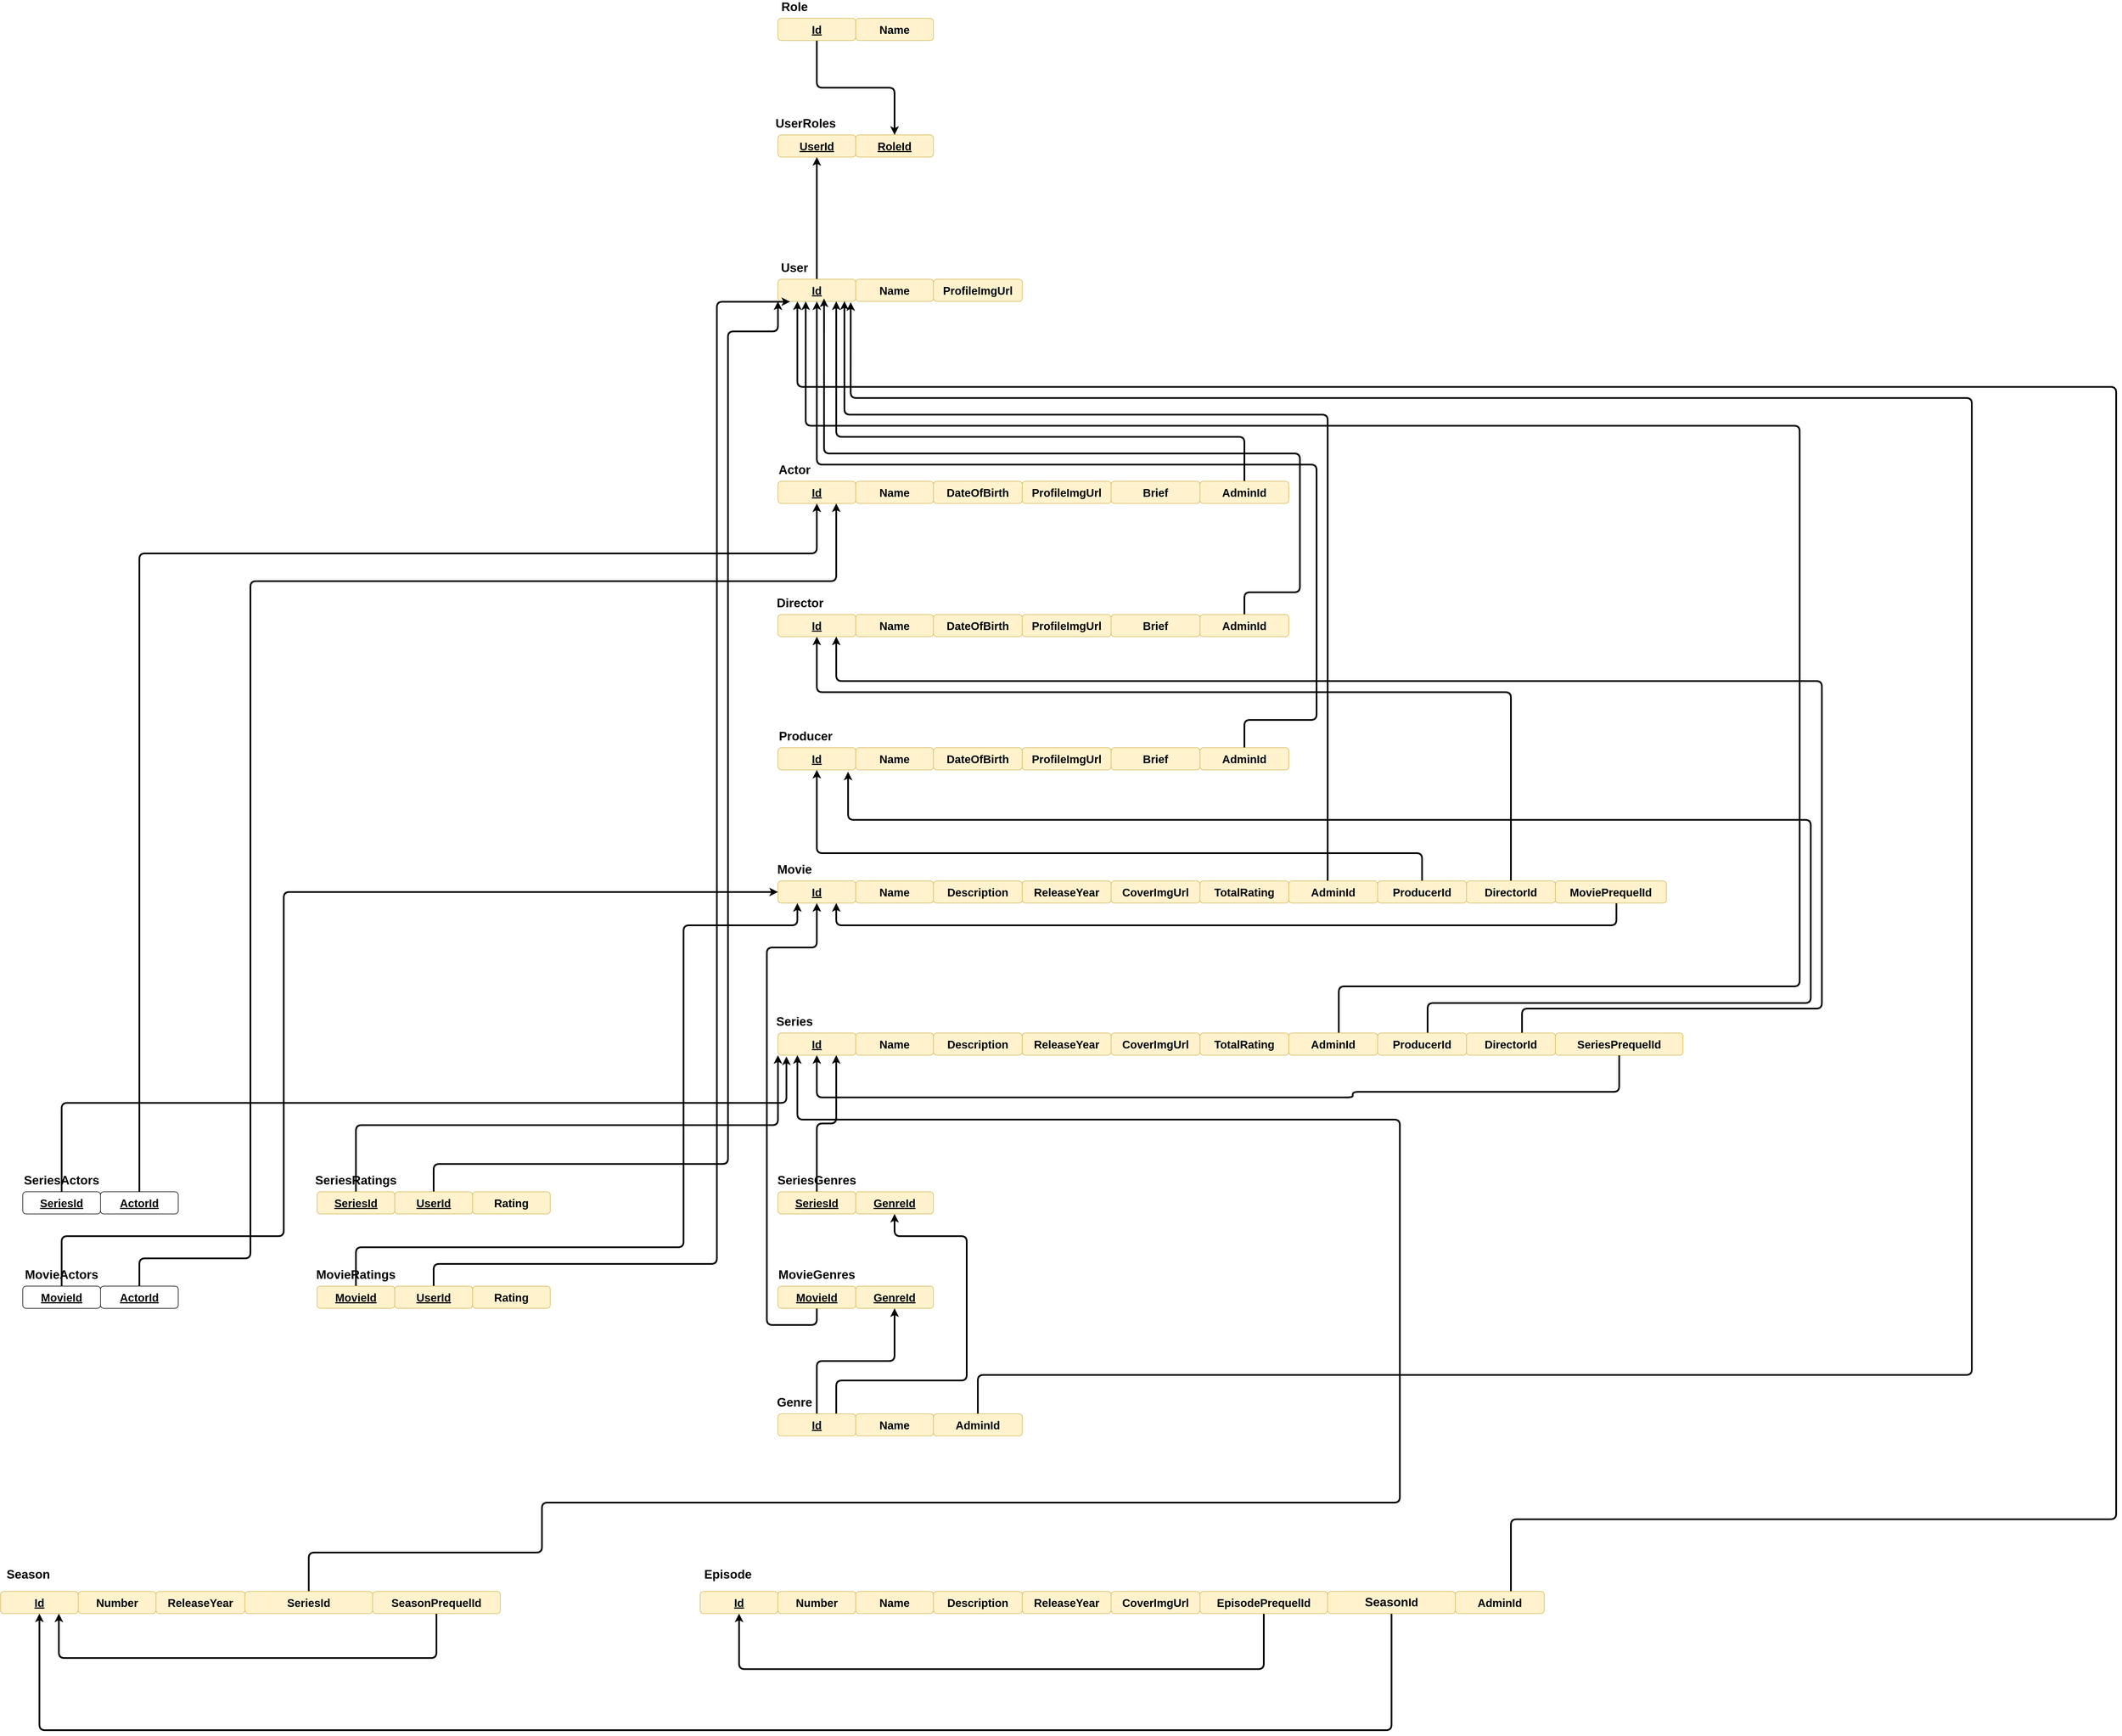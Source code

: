 <mxfile version="13.9.9" type="device"><diagram id="Yvms8z3E_UkMCdFb93Qf" name="Page-1"><mxGraphModel dx="3748" dy="2268" grid="1" gridSize="10" guides="1" tooltips="1" connect="1" arrows="1" fold="1" page="1" pageScale="1" pageWidth="850" pageHeight="1100" math="0" shadow="0"><root><mxCell id="0"/><mxCell id="1" parent="0"/><mxCell id="yR-s1_MkOOL7ZfjpR7_r-1" value="&lt;b&gt;&lt;font style=&quot;font-size: 20px&quot;&gt;&lt;u&gt;Id&lt;/u&gt;&lt;/font&gt;&lt;/b&gt;" style="whiteSpace=wrap;html=1;rounded=1;fillColor=#fff2cc;strokeColor=#d6b656;" parent="1" vertex="1"><mxGeometry x="40" y="120" width="140" height="40" as="geometry"/></mxCell><mxCell id="yR-s1_MkOOL7ZfjpR7_r-2" value="&lt;span style=&quot;font-weight: 700&quot;&gt;&lt;font style=&quot;font-size: 22px&quot;&gt;Actor&lt;/font&gt;&lt;/span&gt;" style="text;html=1;strokeColor=none;fillColor=none;align=center;verticalAlign=middle;whiteSpace=wrap;rounded=1;" parent="1" vertex="1"><mxGeometry x="20" y="90" width="100" height="20" as="geometry"/></mxCell><mxCell id="yR-s1_MkOOL7ZfjpR7_r-3" value="&lt;font style=&quot;font-size: 20px&quot;&gt;&lt;b&gt;Name&lt;/b&gt;&lt;/font&gt;" style="whiteSpace=wrap;html=1;rounded=1;fillColor=#fff2cc;strokeColor=#d6b656;" parent="1" vertex="1"><mxGeometry x="180" y="120" width="140" height="40" as="geometry"/></mxCell><mxCell id="yR-s1_MkOOL7ZfjpR7_r-4" value="&lt;font style=&quot;font-size: 20px&quot;&gt;&lt;b&gt;DateOfBirth&lt;/b&gt;&lt;/font&gt;" style="whiteSpace=wrap;html=1;rounded=1;fillColor=#fff2cc;strokeColor=#d6b656;" parent="1" vertex="1"><mxGeometry x="320" y="120" width="160" height="40" as="geometry"/></mxCell><mxCell id="yR-s1_MkOOL7ZfjpR7_r-5" value="&lt;font style=&quot;font-size: 20px&quot;&gt;&lt;b&gt;ProfileImgUrl&lt;/b&gt;&lt;/font&gt;" style="whiteSpace=wrap;html=1;rounded=1;fillColor=#fff2cc;strokeColor=#d6b656;" parent="1" vertex="1"><mxGeometry x="480" y="120" width="160" height="40" as="geometry"/></mxCell><mxCell id="yR-s1_MkOOL7ZfjpR7_r-6" value="&lt;font style=&quot;font-size: 20px&quot;&gt;&lt;b&gt;Brief&lt;/b&gt;&lt;/font&gt;" style="whiteSpace=wrap;html=1;rounded=1;fillColor=#fff2cc;strokeColor=#d6b656;" parent="1" vertex="1"><mxGeometry x="640" y="120" width="160" height="40" as="geometry"/></mxCell><mxCell id="yR-s1_MkOOL7ZfjpR7_r-7" value="&lt;b&gt;&lt;font style=&quot;font-size: 20px&quot;&gt;&lt;u&gt;Id&lt;/u&gt;&lt;/font&gt;&lt;/b&gt;" style="whiteSpace=wrap;html=1;rounded=1;fillColor=#fff2cc;strokeColor=#d6b656;" parent="1" vertex="1"><mxGeometry x="40" y="360" width="140" height="40" as="geometry"/></mxCell><mxCell id="yR-s1_MkOOL7ZfjpR7_r-8" value="&lt;span style=&quot;font-weight: 700&quot;&gt;&lt;font style=&quot;font-size: 22px&quot;&gt;Director&lt;/font&gt;&lt;/span&gt;" style="text;html=1;strokeColor=none;fillColor=none;align=center;verticalAlign=middle;whiteSpace=wrap;rounded=1;" parent="1" vertex="1"><mxGeometry x="30" y="330" width="100" height="20" as="geometry"/></mxCell><mxCell id="yR-s1_MkOOL7ZfjpR7_r-9" value="&lt;font style=&quot;font-size: 20px&quot;&gt;&lt;b&gt;Name&lt;/b&gt;&lt;/font&gt;" style="whiteSpace=wrap;html=1;rounded=1;fillColor=#fff2cc;strokeColor=#d6b656;" parent="1" vertex="1"><mxGeometry x="180" y="360" width="140" height="40" as="geometry"/></mxCell><mxCell id="yR-s1_MkOOL7ZfjpR7_r-10" value="&lt;font style=&quot;font-size: 20px&quot;&gt;&lt;b&gt;DateOfBirth&lt;/b&gt;&lt;/font&gt;" style="whiteSpace=wrap;html=1;rounded=1;fillColor=#fff2cc;strokeColor=#d6b656;" parent="1" vertex="1"><mxGeometry x="320" y="360" width="160" height="40" as="geometry"/></mxCell><mxCell id="yR-s1_MkOOL7ZfjpR7_r-11" value="&lt;font style=&quot;font-size: 20px&quot;&gt;&lt;b&gt;ProfileImgUrl&lt;/b&gt;&lt;/font&gt;" style="whiteSpace=wrap;html=1;rounded=1;fillColor=#fff2cc;strokeColor=#d6b656;" parent="1" vertex="1"><mxGeometry x="480" y="360" width="160" height="40" as="geometry"/></mxCell><mxCell id="yR-s1_MkOOL7ZfjpR7_r-12" value="&lt;font style=&quot;font-size: 20px&quot;&gt;&lt;b&gt;Brief&lt;/b&gt;&lt;/font&gt;" style="whiteSpace=wrap;html=1;rounded=1;fillColor=#fff2cc;strokeColor=#d6b656;" parent="1" vertex="1"><mxGeometry x="640" y="360" width="160" height="40" as="geometry"/></mxCell><mxCell id="yR-s1_MkOOL7ZfjpR7_r-13" value="&lt;b&gt;&lt;font style=&quot;font-size: 20px&quot;&gt;&lt;u&gt;Id&lt;/u&gt;&lt;/font&gt;&lt;/b&gt;" style="whiteSpace=wrap;html=1;rounded=1;fillColor=#fff2cc;strokeColor=#d6b656;" parent="1" vertex="1"><mxGeometry x="40" y="600" width="140" height="40" as="geometry"/></mxCell><mxCell id="yR-s1_MkOOL7ZfjpR7_r-14" value="&lt;span style=&quot;font-weight: 700&quot;&gt;&lt;font style=&quot;font-size: 22px&quot;&gt;Producer&lt;/font&gt;&lt;/span&gt;" style="text;html=1;strokeColor=none;fillColor=none;align=center;verticalAlign=middle;whiteSpace=wrap;rounded=1;" parent="1" vertex="1"><mxGeometry x="40" y="570" width="100" height="20" as="geometry"/></mxCell><mxCell id="yR-s1_MkOOL7ZfjpR7_r-15" value="&lt;font style=&quot;font-size: 20px&quot;&gt;&lt;b&gt;Name&lt;/b&gt;&lt;/font&gt;" style="whiteSpace=wrap;html=1;rounded=1;fillColor=#fff2cc;strokeColor=#d6b656;" parent="1" vertex="1"><mxGeometry x="180" y="600" width="140" height="40" as="geometry"/></mxCell><mxCell id="yR-s1_MkOOL7ZfjpR7_r-16" value="&lt;font style=&quot;font-size: 20px&quot;&gt;&lt;b&gt;DateOfBirth&lt;/b&gt;&lt;/font&gt;" style="whiteSpace=wrap;html=1;rounded=1;fillColor=#fff2cc;strokeColor=#d6b656;" parent="1" vertex="1"><mxGeometry x="320" y="600" width="160" height="40" as="geometry"/></mxCell><mxCell id="yR-s1_MkOOL7ZfjpR7_r-17" value="&lt;font style=&quot;font-size: 20px&quot;&gt;&lt;b&gt;ProfileImgUrl&lt;/b&gt;&lt;/font&gt;" style="whiteSpace=wrap;html=1;rounded=1;fillColor=#fff2cc;strokeColor=#d6b656;" parent="1" vertex="1"><mxGeometry x="480" y="600" width="160" height="40" as="geometry"/></mxCell><mxCell id="yR-s1_MkOOL7ZfjpR7_r-18" value="&lt;font style=&quot;font-size: 20px&quot;&gt;&lt;b&gt;Brief&lt;/b&gt;&lt;/font&gt;" style="whiteSpace=wrap;html=1;rounded=1;fillColor=#fff2cc;strokeColor=#d6b656;" parent="1" vertex="1"><mxGeometry x="640" y="600" width="160" height="40" as="geometry"/></mxCell><mxCell id="yR-s1_MkOOL7ZfjpR7_r-79" style="edgeStyle=orthogonalEdgeStyle;orthogonalLoop=1;jettySize=auto;html=1;strokeWidth=3;" parent="1" source="yR-s1_MkOOL7ZfjpR7_r-19" target="yR-s1_MkOOL7ZfjpR7_r-77" edge="1"><mxGeometry relative="1" as="geometry"/></mxCell><mxCell id="yR-s1_MkOOL7ZfjpR7_r-19" value="&lt;b&gt;&lt;font style=&quot;font-size: 20px&quot;&gt;&lt;u&gt;Id&lt;/u&gt;&lt;/font&gt;&lt;/b&gt;" style="whiteSpace=wrap;html=1;rounded=1;fillColor=#fff2cc;strokeColor=#d6b656;" parent="1" vertex="1"><mxGeometry x="40" y="-714" width="140" height="40" as="geometry"/></mxCell><mxCell id="yR-s1_MkOOL7ZfjpR7_r-20" value="&lt;span style=&quot;font-weight: 700&quot;&gt;&lt;font style=&quot;font-size: 22px&quot;&gt;Role&lt;/font&gt;&lt;/span&gt;" style="text;html=1;strokeColor=none;fillColor=none;align=center;verticalAlign=middle;whiteSpace=wrap;rounded=1;" parent="1" vertex="1"><mxGeometry x="20" y="-744" width="100" height="20" as="geometry"/></mxCell><mxCell id="yR-s1_MkOOL7ZfjpR7_r-21" value="&lt;font style=&quot;font-size: 20px&quot;&gt;&lt;b&gt;Name&lt;/b&gt;&lt;/font&gt;" style="whiteSpace=wrap;html=1;rounded=1;fillColor=#fff2cc;strokeColor=#d6b656;" parent="1" vertex="1"><mxGeometry x="180" y="-714" width="140" height="40" as="geometry"/></mxCell><mxCell id="yR-s1_MkOOL7ZfjpR7_r-78" style="edgeStyle=orthogonalEdgeStyle;orthogonalLoop=1;jettySize=auto;html=1;entryX=0.5;entryY=1;entryDx=0;entryDy=0;strokeWidth=3;" parent="1" source="yR-s1_MkOOL7ZfjpR7_r-22" target="yR-s1_MkOOL7ZfjpR7_r-75" edge="1"><mxGeometry relative="1" as="geometry"/></mxCell><mxCell id="yR-s1_MkOOL7ZfjpR7_r-22" value="&lt;b&gt;&lt;font style=&quot;font-size: 20px&quot;&gt;&lt;u&gt;Id&lt;/u&gt;&lt;/font&gt;&lt;/b&gt;" style="whiteSpace=wrap;html=1;rounded=1;fillColor=#fff2cc;strokeColor=#d6b656;" parent="1" vertex="1"><mxGeometry x="40" y="-244" width="140" height="40" as="geometry"/></mxCell><mxCell id="yR-s1_MkOOL7ZfjpR7_r-23" value="&lt;span style=&quot;font-weight: 700&quot;&gt;&lt;font style=&quot;font-size: 22px&quot;&gt;User&lt;/font&gt;&lt;/span&gt;" style="text;html=1;strokeColor=none;fillColor=none;align=center;verticalAlign=middle;whiteSpace=wrap;rounded=1;" parent="1" vertex="1"><mxGeometry x="20" y="-274" width="100" height="20" as="geometry"/></mxCell><mxCell id="yR-s1_MkOOL7ZfjpR7_r-24" value="&lt;font style=&quot;font-size: 20px&quot;&gt;&lt;b&gt;Name&lt;/b&gt;&lt;/font&gt;" style="whiteSpace=wrap;html=1;rounded=1;fillColor=#fff2cc;strokeColor=#d6b656;" parent="1" vertex="1"><mxGeometry x="180" y="-244" width="140" height="40" as="geometry"/></mxCell><mxCell id="yR-s1_MkOOL7ZfjpR7_r-25" value="&lt;font style=&quot;font-size: 20px&quot;&gt;&lt;b&gt;ProfileImgUrl&lt;/b&gt;&lt;/font&gt;" style="whiteSpace=wrap;html=1;rounded=1;fillColor=#fff2cc;strokeColor=#d6b656;" parent="1" vertex="1"><mxGeometry x="320" y="-244" width="160" height="40" as="geometry"/></mxCell><mxCell id="yR-s1_MkOOL7ZfjpR7_r-26" value="&lt;b&gt;&lt;font style=&quot;font-size: 20px&quot;&gt;&lt;u&gt;Id&lt;/u&gt;&lt;/font&gt;&lt;/b&gt;" style="whiteSpace=wrap;html=1;rounded=1;fillColor=#fff2cc;strokeColor=#d6b656;" parent="1" vertex="1"><mxGeometry x="40" y="840" width="140" height="40" as="geometry"/></mxCell><mxCell id="yR-s1_MkOOL7ZfjpR7_r-27" value="&lt;span style=&quot;font-weight: 700&quot;&gt;&lt;font style=&quot;font-size: 22px&quot;&gt;Movie&lt;/font&gt;&lt;/span&gt;" style="text;html=1;strokeColor=none;fillColor=none;align=center;verticalAlign=middle;whiteSpace=wrap;rounded=1;" parent="1" vertex="1"><mxGeometry x="20" y="810" width="100" height="20" as="geometry"/></mxCell><mxCell id="yR-s1_MkOOL7ZfjpR7_r-28" value="&lt;font style=&quot;font-size: 20px&quot;&gt;&lt;b&gt;Name&lt;/b&gt;&lt;/font&gt;" style="whiteSpace=wrap;html=1;rounded=1;fillColor=#fff2cc;strokeColor=#d6b656;" parent="1" vertex="1"><mxGeometry x="180" y="840" width="140" height="40" as="geometry"/></mxCell><mxCell id="yR-s1_MkOOL7ZfjpR7_r-29" value="&lt;font style=&quot;font-size: 20px&quot;&gt;Description&lt;/font&gt;" style="whiteSpace=wrap;html=1;fontStyle=1;rounded=1;fillColor=#fff2cc;strokeColor=#d6b656;" parent="1" vertex="1"><mxGeometry x="320" y="840" width="160" height="40" as="geometry"/></mxCell><mxCell id="yR-s1_MkOOL7ZfjpR7_r-30" value="&lt;font style=&quot;font-size: 20px&quot;&gt;ReleaseYear&lt;/font&gt;" style="whiteSpace=wrap;html=1;fontStyle=1;rounded=1;fillColor=#fff2cc;strokeColor=#d6b656;" parent="1" vertex="1"><mxGeometry x="480" y="840" width="160" height="40" as="geometry"/></mxCell><mxCell id="yR-s1_MkOOL7ZfjpR7_r-31" value="&lt;font style=&quot;font-size: 20px&quot;&gt;CoverImgUrl&lt;/font&gt;" style="whiteSpace=wrap;html=1;fontStyle=1;rounded=1;fillColor=#fff2cc;strokeColor=#d6b656;" parent="1" vertex="1"><mxGeometry x="640" y="840" width="160" height="40" as="geometry"/></mxCell><mxCell id="yR-s1_MkOOL7ZfjpR7_r-32" value="&lt;font style=&quot;font-size: 20px&quot;&gt;TotalRating&lt;/font&gt;" style="whiteSpace=wrap;html=1;fontStyle=1;rounded=1;fillColor=#fff2cc;strokeColor=#d6b656;" parent="1" vertex="1"><mxGeometry x="800" y="840" width="160" height="40" as="geometry"/></mxCell><mxCell id="yR-s1_MkOOL7ZfjpR7_r-33" value="&lt;b&gt;&lt;font style=&quot;font-size: 20px&quot;&gt;&lt;u&gt;Id&lt;/u&gt;&lt;/font&gt;&lt;/b&gt;" style="whiteSpace=wrap;html=1;rounded=1;fillColor=#fff2cc;strokeColor=#d6b656;" parent="1" vertex="1"><mxGeometry x="40" y="1114" width="140" height="40" as="geometry"/></mxCell><mxCell id="yR-s1_MkOOL7ZfjpR7_r-34" value="&lt;span style=&quot;font-weight: 700&quot;&gt;&lt;font style=&quot;font-size: 22px&quot;&gt;Series&lt;/font&gt;&lt;/span&gt;" style="text;html=1;strokeColor=none;fillColor=none;align=center;verticalAlign=middle;whiteSpace=wrap;rounded=1;" parent="1" vertex="1"><mxGeometry x="20" y="1084" width="100" height="20" as="geometry"/></mxCell><mxCell id="yR-s1_MkOOL7ZfjpR7_r-35" value="&lt;font style=&quot;font-size: 20px&quot;&gt;&lt;b&gt;Name&lt;/b&gt;&lt;/font&gt;" style="whiteSpace=wrap;html=1;rounded=1;fillColor=#fff2cc;strokeColor=#d6b656;" parent="1" vertex="1"><mxGeometry x="180" y="1114" width="140" height="40" as="geometry"/></mxCell><mxCell id="yR-s1_MkOOL7ZfjpR7_r-36" value="&lt;font style=&quot;font-size: 20px&quot;&gt;Description&lt;/font&gt;" style="whiteSpace=wrap;html=1;fontStyle=1;rounded=1;fillColor=#fff2cc;strokeColor=#d6b656;" parent="1" vertex="1"><mxGeometry x="320" y="1114" width="160" height="40" as="geometry"/></mxCell><mxCell id="yR-s1_MkOOL7ZfjpR7_r-37" value="&lt;font style=&quot;font-size: 20px&quot;&gt;ReleaseYear&lt;/font&gt;" style="whiteSpace=wrap;html=1;fontStyle=1;rounded=1;fillColor=#fff2cc;strokeColor=#d6b656;" parent="1" vertex="1"><mxGeometry x="480" y="1114" width="160" height="40" as="geometry"/></mxCell><mxCell id="yR-s1_MkOOL7ZfjpR7_r-38" value="&lt;font style=&quot;font-size: 20px&quot;&gt;CoverImgUrl&lt;/font&gt;" style="whiteSpace=wrap;html=1;fontStyle=1;rounded=1;fillColor=#fff2cc;strokeColor=#d6b656;" parent="1" vertex="1"><mxGeometry x="640" y="1114" width="160" height="40" as="geometry"/></mxCell><mxCell id="yR-s1_MkOOL7ZfjpR7_r-39" value="&lt;font style=&quot;font-size: 20px&quot;&gt;TotalRating&lt;/font&gt;" style="whiteSpace=wrap;html=1;fontStyle=1;rounded=1;fillColor=#fff2cc;strokeColor=#d6b656;" parent="1" vertex="1"><mxGeometry x="800" y="1114" width="160" height="40" as="geometry"/></mxCell><mxCell id="yR-s1_MkOOL7ZfjpR7_r-99" style="edgeStyle=orthogonalEdgeStyle;orthogonalLoop=1;jettySize=auto;html=1;entryX=0.5;entryY=1;entryDx=0;entryDy=0;strokeWidth=3;" parent="1" source="yR-s1_MkOOL7ZfjpR7_r-40" target="yR-s1_MkOOL7ZfjpR7_r-98" edge="1"><mxGeometry relative="1" as="geometry"/></mxCell><mxCell id="yR-s1_MkOOL7ZfjpR7_r-100" style="edgeStyle=orthogonalEdgeStyle;orthogonalLoop=1;jettySize=auto;html=1;exitX=0.75;exitY=0;exitDx=0;exitDy=0;strokeWidth=3;" parent="1" source="yR-s1_MkOOL7ZfjpR7_r-40" target="yR-s1_MkOOL7ZfjpR7_r-94" edge="1"><mxGeometry relative="1" as="geometry"><Array as="points"><mxPoint x="145" y="1740"/><mxPoint x="380" y="1740"/><mxPoint x="380" y="1480"/><mxPoint x="250" y="1480"/></Array></mxGeometry></mxCell><mxCell id="yR-s1_MkOOL7ZfjpR7_r-40" value="&lt;b&gt;&lt;font style=&quot;font-size: 20px&quot;&gt;&lt;u&gt;Id&lt;/u&gt;&lt;/font&gt;&lt;/b&gt;" style="whiteSpace=wrap;html=1;rounded=1;fillColor=#fff2cc;strokeColor=#d6b656;" parent="1" vertex="1"><mxGeometry x="40" y="1800" width="140" height="40" as="geometry"/></mxCell><mxCell id="yR-s1_MkOOL7ZfjpR7_r-41" value="&lt;span style=&quot;font-weight: 700&quot;&gt;&lt;font style=&quot;font-size: 22px&quot;&gt;Genre&lt;/font&gt;&lt;/span&gt;" style="text;html=1;strokeColor=none;fillColor=none;align=center;verticalAlign=middle;whiteSpace=wrap;rounded=1;" parent="1" vertex="1"><mxGeometry x="20" y="1770" width="100" height="20" as="geometry"/></mxCell><mxCell id="yR-s1_MkOOL7ZfjpR7_r-42" value="&lt;font style=&quot;font-size: 20px&quot;&gt;&lt;b&gt;Name&lt;/b&gt;&lt;/font&gt;" style="whiteSpace=wrap;html=1;rounded=1;fillColor=#fff2cc;strokeColor=#d6b656;" parent="1" vertex="1"><mxGeometry x="180" y="1800" width="140" height="40" as="geometry"/></mxCell><mxCell id="yR-s1_MkOOL7ZfjpR7_r-43" value="&lt;b&gt;&lt;font style=&quot;font-size: 20px&quot;&gt;&lt;u&gt;Id&lt;/u&gt;&lt;/font&gt;&lt;/b&gt;" style="whiteSpace=wrap;html=1;rounded=1;fillColor=#fff2cc;strokeColor=#d6b656;" parent="1" vertex="1"><mxGeometry x="-100" y="2120" width="140" height="40" as="geometry"/></mxCell><mxCell id="yR-s1_MkOOL7ZfjpR7_r-44" value="&lt;span style=&quot;font-weight: 700&quot;&gt;&lt;font style=&quot;font-size: 22px&quot;&gt;Episode&lt;/font&gt;&lt;/span&gt;" style="text;html=1;strokeColor=none;fillColor=none;align=center;verticalAlign=middle;whiteSpace=wrap;rounded=1;" parent="1" vertex="1"><mxGeometry x="-100" y="2080" width="100" height="20" as="geometry"/></mxCell><mxCell id="yR-s1_MkOOL7ZfjpR7_r-45" value="&lt;font style=&quot;font-size: 20px&quot;&gt;&lt;b&gt;Name&lt;/b&gt;&lt;/font&gt;" style="whiteSpace=wrap;html=1;rounded=1;fillColor=#fff2cc;strokeColor=#d6b656;" parent="1" vertex="1"><mxGeometry x="180" y="2120" width="140" height="40" as="geometry"/></mxCell><mxCell id="yR-s1_MkOOL7ZfjpR7_r-46" value="&lt;font style=&quot;font-size: 20px&quot;&gt;Description&lt;/font&gt;" style="whiteSpace=wrap;html=1;fontStyle=1;rounded=1;fillColor=#fff2cc;strokeColor=#d6b656;" parent="1" vertex="1"><mxGeometry x="320" y="2120" width="160" height="40" as="geometry"/></mxCell><mxCell id="yR-s1_MkOOL7ZfjpR7_r-47" value="&lt;font style=&quot;font-size: 20px&quot;&gt;ReleaseYear&lt;/font&gt;" style="whiteSpace=wrap;html=1;fontStyle=1;rounded=1;fillColor=#fff2cc;strokeColor=#d6b656;" parent="1" vertex="1"><mxGeometry x="480" y="2120" width="160" height="40" as="geometry"/></mxCell><mxCell id="yR-s1_MkOOL7ZfjpR7_r-48" value="&lt;font style=&quot;font-size: 20px&quot;&gt;CoverImgUrl&lt;/font&gt;" style="whiteSpace=wrap;html=1;fontStyle=1;rounded=1;fillColor=#fff2cc;strokeColor=#d6b656;" parent="1" vertex="1"><mxGeometry x="640" y="2120" width="160" height="40" as="geometry"/></mxCell><mxCell id="yR-s1_MkOOL7ZfjpR7_r-52" style="edgeStyle=orthogonalEdgeStyle;orthogonalLoop=1;jettySize=auto;html=1;entryX=0.5;entryY=1;entryDx=0;entryDy=0;strokeWidth=3;" parent="1" source="yR-s1_MkOOL7ZfjpR7_r-50" target="yR-s1_MkOOL7ZfjpR7_r-43" edge="1"><mxGeometry relative="1" as="geometry"><Array as="points"><mxPoint x="915" y="2260"/><mxPoint x="-30" y="2260"/></Array></mxGeometry></mxCell><mxCell id="yR-s1_MkOOL7ZfjpR7_r-50" value="&lt;font style=&quot;font-size: 20px&quot;&gt;&lt;font style=&quot;font-size: 20px&quot;&gt;Episode&lt;/font&gt;Prequel&lt;font style=&quot;font-size: 20px&quot;&gt;Id&lt;/font&gt;&lt;/font&gt;" style="whiteSpace=wrap;html=1;fontStyle=1;rounded=1;fillColor=#fff2cc;strokeColor=#d6b656;" parent="1" vertex="1"><mxGeometry x="800" y="2120" width="230" height="40" as="geometry"/></mxCell><mxCell id="yR-s1_MkOOL7ZfjpR7_r-55" style="edgeStyle=orthogonalEdgeStyle;orthogonalLoop=1;jettySize=auto;html=1;entryX=0.5;entryY=1;entryDx=0;entryDy=0;strokeWidth=3;" parent="1" source="yR-s1_MkOOL7ZfjpR7_r-53" target="yR-s1_MkOOL7ZfjpR7_r-33" edge="1"><mxGeometry relative="1" as="geometry"><Array as="points"><mxPoint x="1555" y="1220"/><mxPoint x="1075" y="1220"/><mxPoint x="1075" y="1230"/><mxPoint x="110" y="1230"/></Array></mxGeometry></mxCell><mxCell id="yR-s1_MkOOL7ZfjpR7_r-53" value="&lt;font style=&quot;font-size: 20px&quot;&gt;&lt;span&gt;Series&lt;/span&gt;Prequel&lt;font style=&quot;font-size: 20px&quot;&gt;Id&lt;/font&gt;&lt;/font&gt;" style="whiteSpace=wrap;html=1;fontStyle=1;rounded=1;fillColor=#fff2cc;strokeColor=#d6b656;" parent="1" vertex="1"><mxGeometry x="1440" y="1114" width="230" height="40" as="geometry"/></mxCell><mxCell id="yR-s1_MkOOL7ZfjpR7_r-56" style="edgeStyle=orthogonalEdgeStyle;orthogonalLoop=1;jettySize=auto;html=1;entryX=0.25;entryY=1;entryDx=0;entryDy=0;strokeWidth=3;exitX=0.5;exitY=0;exitDx=0;exitDy=0;" parent="1" source="n9HP_GTH6TspflxZDPH5-11" target="yR-s1_MkOOL7ZfjpR7_r-33" edge="1"><mxGeometry relative="1" as="geometry"><Array as="points"><mxPoint x="-805" y="2050"/><mxPoint x="-385" y="2050"/><mxPoint x="-385" y="1960"/><mxPoint x="1160" y="1960"/><mxPoint x="1160" y="1270"/><mxPoint x="75" y="1270"/></Array></mxGeometry></mxCell><mxCell id="n9HP_GTH6TspflxZDPH5-13" style="edgeStyle=orthogonalEdgeStyle;rounded=1;orthogonalLoop=1;jettySize=auto;html=1;entryX=0.5;entryY=1;entryDx=0;entryDy=0;strokeWidth=3;" parent="1" source="yR-s1_MkOOL7ZfjpR7_r-54" target="n9HP_GTH6TspflxZDPH5-7" edge="1"><mxGeometry relative="1" as="geometry"><Array as="points"><mxPoint x="1145" y="2370"/><mxPoint x="-1290" y="2370"/></Array></mxGeometry></mxCell><mxCell id="yR-s1_MkOOL7ZfjpR7_r-54" value="&lt;font style=&quot;font-size: 20px&quot;&gt;&lt;font style=&quot;font-size: 20px&quot;&gt;&lt;span style=&quot;font-size: 22px&quot;&gt;Season&lt;/span&gt;Id&lt;/font&gt;&lt;/font&gt;" style="whiteSpace=wrap;html=1;fontStyle=1;rounded=1;fillColor=#fff2cc;strokeColor=#d6b656;" parent="1" vertex="1"><mxGeometry x="1030" y="2120" width="230" height="40" as="geometry"/></mxCell><mxCell id="yR-s1_MkOOL7ZfjpR7_r-58" style="edgeStyle=orthogonalEdgeStyle;orthogonalLoop=1;jettySize=auto;html=1;entryX=0.75;entryY=1;entryDx=0;entryDy=0;strokeWidth=3;" parent="1" source="yR-s1_MkOOL7ZfjpR7_r-57" target="yR-s1_MkOOL7ZfjpR7_r-22" edge="1"><mxGeometry relative="1" as="geometry"><Array as="points"><mxPoint x="880" y="40"/><mxPoint x="145" y="40"/></Array></mxGeometry></mxCell><mxCell id="yR-s1_MkOOL7ZfjpR7_r-57" value="&lt;font style=&quot;font-size: 20px&quot;&gt;&lt;b&gt;AdminId&lt;/b&gt;&lt;/font&gt;" style="whiteSpace=wrap;html=1;rounded=1;fillColor=#fff2cc;strokeColor=#d6b656;" parent="1" vertex="1"><mxGeometry x="800" y="120" width="160" height="40" as="geometry"/></mxCell><mxCell id="yR-s1_MkOOL7ZfjpR7_r-60" style="edgeStyle=orthogonalEdgeStyle;orthogonalLoop=1;jettySize=auto;html=1;strokeWidth=3;entryX=0.936;entryY=1.037;entryDx=0;entryDy=0;entryPerimeter=0;" parent="1" source="yR-s1_MkOOL7ZfjpR7_r-59" target="yR-s1_MkOOL7ZfjpR7_r-22" edge="1"><mxGeometry relative="1" as="geometry"><mxPoint x="210" y="-30" as="targetPoint"/><Array as="points"><mxPoint x="400" y="1730"/><mxPoint x="2190" y="1730"/><mxPoint x="2190" y="-30"/><mxPoint x="171" y="-30"/></Array></mxGeometry></mxCell><mxCell id="yR-s1_MkOOL7ZfjpR7_r-59" value="&lt;font style=&quot;font-size: 20px&quot;&gt;&lt;b&gt;AdminId&lt;/b&gt;&lt;/font&gt;" style="whiteSpace=wrap;html=1;rounded=1;fillColor=#fff2cc;strokeColor=#d6b656;" parent="1" vertex="1"><mxGeometry x="320" y="1800" width="160" height="40" as="geometry"/></mxCell><mxCell id="yR-s1_MkOOL7ZfjpR7_r-62" style="edgeStyle=orthogonalEdgeStyle;orthogonalLoop=1;jettySize=auto;html=1;strokeWidth=3;entryX=0.855;entryY=0.99;entryDx=0;entryDy=0;entryPerimeter=0;" parent="1" source="yR-s1_MkOOL7ZfjpR7_r-61" target="yR-s1_MkOOL7ZfjpR7_r-22" edge="1"><mxGeometry relative="1" as="geometry"><mxPoint x="160" y="-60" as="targetPoint"/><Array as="points"><mxPoint x="1030"/><mxPoint x="160"/></Array></mxGeometry></mxCell><mxCell id="yR-s1_MkOOL7ZfjpR7_r-61" value="&lt;font style=&quot;font-size: 20px&quot;&gt;&lt;b&gt;AdminId&lt;/b&gt;&lt;/font&gt;" style="whiteSpace=wrap;html=1;rounded=1;fillColor=#fff2cc;strokeColor=#d6b656;" parent="1" vertex="1"><mxGeometry x="960" y="840" width="160" height="40" as="geometry"/></mxCell><mxCell id="yR-s1_MkOOL7ZfjpR7_r-64" style="edgeStyle=orthogonalEdgeStyle;orthogonalLoop=1;jettySize=auto;html=1;entryX=0.593;entryY=0.872;entryDx=0;entryDy=0;entryPerimeter=0;strokeWidth=3;exitX=0.5;exitY=0;exitDx=0;exitDy=0;" parent="1" source="yR-s1_MkOOL7ZfjpR7_r-63" target="yR-s1_MkOOL7ZfjpR7_r-22" edge="1"><mxGeometry relative="1" as="geometry"><Array as="points"><mxPoint x="880" y="320"/><mxPoint x="980" y="320"/><mxPoint x="980" y="70"/><mxPoint x="123" y="70"/></Array></mxGeometry></mxCell><mxCell id="yR-s1_MkOOL7ZfjpR7_r-63" value="&lt;font style=&quot;font-size: 20px&quot;&gt;&lt;b&gt;AdminId&lt;/b&gt;&lt;/font&gt;" style="whiteSpace=wrap;html=1;rounded=1;fillColor=#fff2cc;strokeColor=#d6b656;" parent="1" vertex="1"><mxGeometry x="800" y="360" width="160" height="40" as="geometry"/></mxCell><mxCell id="yR-s1_MkOOL7ZfjpR7_r-66" style="edgeStyle=orthogonalEdgeStyle;orthogonalLoop=1;jettySize=auto;html=1;entryX=0.5;entryY=1;entryDx=0;entryDy=0;strokeWidth=3;" parent="1" source="yR-s1_MkOOL7ZfjpR7_r-65" target="yR-s1_MkOOL7ZfjpR7_r-22" edge="1"><mxGeometry relative="1" as="geometry"><Array as="points"><mxPoint x="880" y="550"/><mxPoint x="1010" y="550"/><mxPoint x="1010" y="90"/><mxPoint x="110" y="90"/></Array></mxGeometry></mxCell><mxCell id="yR-s1_MkOOL7ZfjpR7_r-65" value="&lt;font style=&quot;font-size: 20px&quot;&gt;&lt;b&gt;AdminId&lt;/b&gt;&lt;/font&gt;" style="whiteSpace=wrap;html=1;rounded=1;fillColor=#fff2cc;strokeColor=#d6b656;" parent="1" vertex="1"><mxGeometry x="800" y="600" width="160" height="40" as="geometry"/></mxCell><mxCell id="yR-s1_MkOOL7ZfjpR7_r-68" style="edgeStyle=orthogonalEdgeStyle;orthogonalLoop=1;jettySize=auto;html=1;entryX=0.357;entryY=1;entryDx=0;entryDy=0;entryPerimeter=0;strokeWidth=3;" parent="1" source="yR-s1_MkOOL7ZfjpR7_r-67" target="yR-s1_MkOOL7ZfjpR7_r-22" edge="1"><mxGeometry relative="1" as="geometry"><Array as="points"><mxPoint x="1050" y="1030"/><mxPoint x="1880" y="1030"/><mxPoint x="1880" y="20"/><mxPoint x="90" y="20"/></Array></mxGeometry></mxCell><mxCell id="yR-s1_MkOOL7ZfjpR7_r-67" value="&lt;font style=&quot;font-size: 20px&quot;&gt;&lt;b&gt;AdminId&lt;/b&gt;&lt;/font&gt;" style="whiteSpace=wrap;html=1;rounded=1;fillColor=#fff2cc;strokeColor=#d6b656;" parent="1" vertex="1"><mxGeometry x="960" y="1114" width="160" height="40" as="geometry"/></mxCell><mxCell id="yR-s1_MkOOL7ZfjpR7_r-74" style="edgeStyle=orthogonalEdgeStyle;orthogonalLoop=1;jettySize=auto;html=1;entryX=0.25;entryY=1;entryDx=0;entryDy=0;strokeWidth=3;" parent="1" source="yR-s1_MkOOL7ZfjpR7_r-69" target="yR-s1_MkOOL7ZfjpR7_r-22" edge="1"><mxGeometry relative="1" as="geometry"><Array as="points"><mxPoint x="1360" y="1990"/><mxPoint x="2450" y="1990"/><mxPoint x="2450" y="-50"/><mxPoint x="75" y="-50"/></Array></mxGeometry></mxCell><mxCell id="yR-s1_MkOOL7ZfjpR7_r-69" value="&lt;font style=&quot;font-size: 20px&quot;&gt;&lt;b&gt;AdminId&lt;/b&gt;&lt;/font&gt;" style="whiteSpace=wrap;html=1;rounded=1;fillColor=#fff2cc;strokeColor=#d6b656;" parent="1" vertex="1"><mxGeometry x="1260" y="2120" width="160" height="40" as="geometry"/></mxCell><mxCell id="yR-s1_MkOOL7ZfjpR7_r-75" value="&lt;b&gt;&lt;font style=&quot;font-size: 20px&quot;&gt;&lt;u&gt;UserId&lt;/u&gt;&lt;/font&gt;&lt;/b&gt;" style="whiteSpace=wrap;html=1;rounded=1;fillColor=#fff2cc;strokeColor=#d6b656;" parent="1" vertex="1"><mxGeometry x="40" y="-504" width="140" height="40" as="geometry"/></mxCell><mxCell id="yR-s1_MkOOL7ZfjpR7_r-76" value="&lt;span style=&quot;font-weight: 700&quot;&gt;&lt;font style=&quot;font-size: 22px&quot;&gt;UserRoles&lt;/font&gt;&lt;/span&gt;" style="text;html=1;strokeColor=none;fillColor=none;align=center;verticalAlign=middle;whiteSpace=wrap;rounded=1;" parent="1" vertex="1"><mxGeometry x="40" y="-534" width="100" height="20" as="geometry"/></mxCell><mxCell id="yR-s1_MkOOL7ZfjpR7_r-77" value="&lt;b&gt;&lt;font style=&quot;font-size: 20px&quot;&gt;&lt;u&gt;RoleId&lt;/u&gt;&lt;/font&gt;&lt;/b&gt;" style="whiteSpace=wrap;html=1;rounded=1;fillColor=#fff2cc;strokeColor=#d6b656;" parent="1" vertex="1"><mxGeometry x="180" y="-504" width="140" height="40" as="geometry"/></mxCell><mxCell id="yR-s1_MkOOL7ZfjpR7_r-83" style="edgeStyle=orthogonalEdgeStyle;orthogonalLoop=1;jettySize=auto;html=1;entryX=0.902;entryY=1.084;entryDx=0;entryDy=0;entryPerimeter=0;strokeWidth=3;" parent="1" source="yR-s1_MkOOL7ZfjpR7_r-80" target="yR-s1_MkOOL7ZfjpR7_r-13" edge="1"><mxGeometry relative="1" as="geometry"><Array as="points"><mxPoint x="1210" y="1060"/><mxPoint x="1900" y="1060"/><mxPoint x="1900" y="730"/><mxPoint x="166" y="730"/></Array></mxGeometry></mxCell><mxCell id="yR-s1_MkOOL7ZfjpR7_r-80" value="&lt;font style=&quot;font-size: 20px&quot;&gt;&lt;b&gt;ProducerId&lt;/b&gt;&lt;/font&gt;" style="whiteSpace=wrap;html=1;rounded=1;fillColor=#fff2cc;strokeColor=#d6b656;" parent="1" vertex="1"><mxGeometry x="1120" y="1114" width="160" height="40" as="geometry"/></mxCell><mxCell id="yR-s1_MkOOL7ZfjpR7_r-82" style="edgeStyle=orthogonalEdgeStyle;orthogonalLoop=1;jettySize=auto;html=1;entryX=0.5;entryY=1;entryDx=0;entryDy=0;strokeWidth=3;" parent="1" source="yR-s1_MkOOL7ZfjpR7_r-81" target="yR-s1_MkOOL7ZfjpR7_r-13" edge="1"><mxGeometry relative="1" as="geometry"><Array as="points"><mxPoint x="1200" y="790"/><mxPoint x="110" y="790"/></Array></mxGeometry></mxCell><mxCell id="yR-s1_MkOOL7ZfjpR7_r-81" value="&lt;font style=&quot;font-size: 20px&quot;&gt;&lt;b&gt;ProducerId&lt;/b&gt;&lt;/font&gt;" style="whiteSpace=wrap;html=1;rounded=1;fillColor=#fff2cc;strokeColor=#d6b656;" parent="1" vertex="1"><mxGeometry x="1120" y="840" width="160" height="40" as="geometry"/></mxCell><mxCell id="yR-s1_MkOOL7ZfjpR7_r-89" style="edgeStyle=orthogonalEdgeStyle;orthogonalLoop=1;jettySize=auto;html=1;entryX=0.75;entryY=1;entryDx=0;entryDy=0;strokeWidth=3;" parent="1" source="yR-s1_MkOOL7ZfjpR7_r-84" target="yR-s1_MkOOL7ZfjpR7_r-7" edge="1"><mxGeometry relative="1" as="geometry"><Array as="points"><mxPoint x="1380" y="1070"/><mxPoint x="1920" y="1070"/><mxPoint x="1920" y="480"/><mxPoint x="145" y="480"/></Array></mxGeometry></mxCell><mxCell id="yR-s1_MkOOL7ZfjpR7_r-84" value="&lt;font style=&quot;font-size: 20px&quot;&gt;&lt;b&gt;DirectorId&lt;/b&gt;&lt;/font&gt;" style="whiteSpace=wrap;html=1;rounded=1;fillColor=#fff2cc;strokeColor=#d6b656;" parent="1" vertex="1"><mxGeometry x="1280" y="1114" width="160" height="40" as="geometry"/></mxCell><mxCell id="yR-s1_MkOOL7ZfjpR7_r-88" style="edgeStyle=orthogonalEdgeStyle;orthogonalLoop=1;jettySize=auto;html=1;entryX=0.5;entryY=1;entryDx=0;entryDy=0;strokeWidth=3;" parent="1" source="yR-s1_MkOOL7ZfjpR7_r-86" target="yR-s1_MkOOL7ZfjpR7_r-7" edge="1"><mxGeometry relative="1" as="geometry"><Array as="points"><mxPoint x="1360" y="500"/><mxPoint x="110" y="500"/></Array></mxGeometry></mxCell><mxCell id="yR-s1_MkOOL7ZfjpR7_r-86" value="&lt;font style=&quot;font-size: 20px&quot;&gt;&lt;b&gt;DirectorId&lt;/b&gt;&lt;/font&gt;" style="whiteSpace=wrap;html=1;rounded=1;fillColor=#fff2cc;strokeColor=#d6b656;" parent="1" vertex="1"><mxGeometry x="1280" y="840" width="160" height="40" as="geometry"/></mxCell><mxCell id="yR-s1_MkOOL7ZfjpR7_r-92" value="&lt;span style=&quot;font-size: 22px ; font-weight: 700&quot;&gt;Series&lt;/span&gt;&lt;span style=&quot;font-weight: 700&quot;&gt;&lt;font style=&quot;font-size: 22px&quot;&gt;Genres&lt;/font&gt;&lt;/span&gt;" style="text;html=1;strokeColor=none;fillColor=none;align=center;verticalAlign=middle;whiteSpace=wrap;rounded=1;" parent="1" vertex="1"><mxGeometry x="60" y="1370" width="100" height="20" as="geometry"/></mxCell><mxCell id="yR-s1_MkOOL7ZfjpR7_r-101" style="edgeStyle=orthogonalEdgeStyle;orthogonalLoop=1;jettySize=auto;html=1;entryX=0.75;entryY=1;entryDx=0;entryDy=0;strokeWidth=3;" parent="1" source="yR-s1_MkOOL7ZfjpR7_r-93" target="yR-s1_MkOOL7ZfjpR7_r-33" edge="1"><mxGeometry relative="1" as="geometry"/></mxCell><mxCell id="yR-s1_MkOOL7ZfjpR7_r-93" value="&lt;b&gt;&lt;font style=&quot;font-size: 20px&quot;&gt;&lt;u&gt;SeriesId&lt;/u&gt;&lt;/font&gt;&lt;/b&gt;" style="whiteSpace=wrap;html=1;rounded=1;fillColor=#fff2cc;strokeColor=#d6b656;" parent="1" vertex="1"><mxGeometry x="40" y="1400" width="140" height="40" as="geometry"/></mxCell><mxCell id="yR-s1_MkOOL7ZfjpR7_r-94" value="&lt;b&gt;&lt;font style=&quot;font-size: 20px&quot;&gt;&lt;u&gt;GenreId&lt;/u&gt;&lt;/font&gt;&lt;/b&gt;" style="whiteSpace=wrap;html=1;rounded=1;fillColor=#fff2cc;strokeColor=#d6b656;" parent="1" vertex="1"><mxGeometry x="180" y="1400" width="140" height="40" as="geometry"/></mxCell><mxCell id="yR-s1_MkOOL7ZfjpR7_r-96" value="&lt;span style=&quot;font-weight: 700&quot;&gt;&lt;font style=&quot;font-size: 22px&quot;&gt;MovieGenres&lt;/font&gt;&lt;/span&gt;" style="text;html=1;strokeColor=none;fillColor=none;align=center;verticalAlign=middle;whiteSpace=wrap;rounded=1;" parent="1" vertex="1"><mxGeometry x="60" y="1540" width="100" height="20" as="geometry"/></mxCell><mxCell id="yR-s1_MkOOL7ZfjpR7_r-102" style="edgeStyle=orthogonalEdgeStyle;orthogonalLoop=1;jettySize=auto;html=1;entryX=0.5;entryY=1;entryDx=0;entryDy=0;strokeWidth=3;" parent="1" source="yR-s1_MkOOL7ZfjpR7_r-97" target="yR-s1_MkOOL7ZfjpR7_r-26" edge="1"><mxGeometry relative="1" as="geometry"><Array as="points"><mxPoint x="110" y="1640"/><mxPoint x="20" y="1640"/><mxPoint x="20" y="960"/><mxPoint x="110" y="960"/></Array></mxGeometry></mxCell><mxCell id="yR-s1_MkOOL7ZfjpR7_r-97" value="&lt;b&gt;&lt;font style=&quot;font-size: 20px&quot;&gt;&lt;u&gt;MovieId&lt;/u&gt;&lt;/font&gt;&lt;/b&gt;" style="whiteSpace=wrap;html=1;rounded=1;fillColor=#fff2cc;strokeColor=#d6b656;" parent="1" vertex="1"><mxGeometry x="40" y="1570" width="140" height="40" as="geometry"/></mxCell><mxCell id="yR-s1_MkOOL7ZfjpR7_r-98" value="&lt;b&gt;&lt;font style=&quot;font-size: 20px&quot;&gt;&lt;u&gt;GenreId&lt;/u&gt;&lt;/font&gt;&lt;/b&gt;" style="whiteSpace=wrap;html=1;rounded=1;fillColor=#fff2cc;strokeColor=#d6b656;" parent="1" vertex="1"><mxGeometry x="180" y="1570" width="140" height="40" as="geometry"/></mxCell><mxCell id="yR-s1_MkOOL7ZfjpR7_r-104" style="edgeStyle=orthogonalEdgeStyle;orthogonalLoop=1;jettySize=auto;html=1;entryX=0.75;entryY=1;entryDx=0;entryDy=0;strokeWidth=3;" parent="1" source="yR-s1_MkOOL7ZfjpR7_r-103" target="yR-s1_MkOOL7ZfjpR7_r-26" edge="1"><mxGeometry relative="1" as="geometry"><Array as="points"><mxPoint x="1550" y="920"/><mxPoint x="145" y="920"/></Array></mxGeometry></mxCell><mxCell id="yR-s1_MkOOL7ZfjpR7_r-103" value="&lt;font style=&quot;font-size: 20px&quot;&gt;&lt;font style=&quot;font-size: 20px&quot;&gt;Movie&lt;/font&gt;Prequel&lt;font style=&quot;font-size: 20px&quot;&gt;Id&lt;/font&gt;&lt;/font&gt;" style="whiteSpace=wrap;html=1;fontStyle=1;rounded=1;strokeColor=#d6b656;fillColor=#fff2cc;" parent="1" vertex="1"><mxGeometry x="1440" y="840" width="200" height="40" as="geometry"/></mxCell><mxCell id="yR-s1_MkOOL7ZfjpR7_r-113" style="edgeStyle=orthogonalEdgeStyle;orthogonalLoop=1;jettySize=auto;html=1;entryX=0;entryY=1;entryDx=0;entryDy=0;strokeWidth=3;exitX=0.5;exitY=0;exitDx=0;exitDy=0;" parent="1" source="yR-s1_MkOOL7ZfjpR7_r-106" target="yR-s1_MkOOL7ZfjpR7_r-33" edge="1"><mxGeometry relative="1" as="geometry"><Array as="points"><mxPoint x="-720" y="1280"/><mxPoint x="40" y="1280"/></Array></mxGeometry></mxCell><mxCell id="yR-s1_MkOOL7ZfjpR7_r-105" value="&lt;span style=&quot;font-size: 22px ; font-weight: 700&quot;&gt;Series&lt;/span&gt;&lt;span style=&quot;font-weight: 700&quot;&gt;&lt;font style=&quot;font-size: 22px&quot;&gt;Ratings&lt;/font&gt;&lt;/span&gt;" style="text;html=1;strokeColor=none;fillColor=none;align=center;verticalAlign=middle;whiteSpace=wrap;rounded=1;" parent="1" vertex="1"><mxGeometry x="-770" y="1370" width="100" height="20" as="geometry"/></mxCell><mxCell id="yR-s1_MkOOL7ZfjpR7_r-106" value="&lt;b&gt;&lt;font style=&quot;font-size: 20px&quot;&gt;&lt;u&gt;SeriesId&lt;/u&gt;&lt;/font&gt;&lt;/b&gt;" style="whiteSpace=wrap;html=1;rounded=1;fillColor=#fff2cc;strokeColor=#d6b656;" parent="1" vertex="1"><mxGeometry x="-790" y="1400" width="140" height="40" as="geometry"/></mxCell><mxCell id="yR-s1_MkOOL7ZfjpR7_r-114" style="edgeStyle=orthogonalEdgeStyle;orthogonalLoop=1;jettySize=auto;html=1;entryX=0;entryY=1;entryDx=0;entryDy=0;strokeWidth=3;" parent="1" source="yR-s1_MkOOL7ZfjpR7_r-107" target="yR-s1_MkOOL7ZfjpR7_r-22" edge="1"><mxGeometry relative="1" as="geometry"><Array as="points"><mxPoint x="-580" y="1350"/><mxPoint x="-50" y="1350"/><mxPoint x="-50" y="-150"/><mxPoint x="40" y="-150"/></Array></mxGeometry></mxCell><mxCell id="yR-s1_MkOOL7ZfjpR7_r-107" value="&lt;b&gt;&lt;font style=&quot;font-size: 20px&quot;&gt;&lt;u&gt;UserId&lt;/u&gt;&lt;/font&gt;&lt;/b&gt;" style="whiteSpace=wrap;html=1;rounded=1;fillColor=#fff2cc;strokeColor=#d6b656;" parent="1" vertex="1"><mxGeometry x="-650" y="1400" width="140" height="40" as="geometry"/></mxCell><mxCell id="yR-s1_MkOOL7ZfjpR7_r-108" value="&lt;span style=&quot;font-weight: 700&quot;&gt;&lt;font style=&quot;font-size: 22px&quot;&gt;Movie&lt;/font&gt;&lt;/span&gt;&lt;span style=&quot;font-size: 22px ; font-weight: 700&quot;&gt;Ratings&lt;/span&gt;" style="text;html=1;strokeColor=none;fillColor=none;align=center;verticalAlign=middle;whiteSpace=wrap;rounded=1;" parent="1" vertex="1"><mxGeometry x="-770" y="1540" width="100" height="20" as="geometry"/></mxCell><mxCell id="yR-s1_MkOOL7ZfjpR7_r-116" style="edgeStyle=orthogonalEdgeStyle;orthogonalLoop=1;jettySize=auto;html=1;entryX=0.25;entryY=1;entryDx=0;entryDy=0;strokeWidth=3;" parent="1" source="yR-s1_MkOOL7ZfjpR7_r-109" target="yR-s1_MkOOL7ZfjpR7_r-26" edge="1"><mxGeometry relative="1" as="geometry"><Array as="points"><mxPoint x="-720" y="1500"/><mxPoint x="-130" y="1500"/><mxPoint x="-130" y="920"/><mxPoint x="75" y="920"/></Array></mxGeometry></mxCell><mxCell id="yR-s1_MkOOL7ZfjpR7_r-109" value="&lt;b&gt;&lt;font style=&quot;font-size: 20px&quot;&gt;&lt;u&gt;MovieId&lt;/u&gt;&lt;/font&gt;&lt;/b&gt;" style="whiteSpace=wrap;html=1;rounded=1;fillColor=#fff2cc;strokeColor=#d6b656;" parent="1" vertex="1"><mxGeometry x="-790" y="1570" width="140" height="40" as="geometry"/></mxCell><mxCell id="yR-s1_MkOOL7ZfjpR7_r-115" style="edgeStyle=orthogonalEdgeStyle;orthogonalLoop=1;jettySize=auto;html=1;strokeWidth=3;entryX=0.156;entryY=1.014;entryDx=0;entryDy=0;entryPerimeter=0;" parent="1" source="yR-s1_MkOOL7ZfjpR7_r-110" target="yR-s1_MkOOL7ZfjpR7_r-22" edge="1"><mxGeometry relative="1" as="geometry"><mxPoint x="40" y="-210" as="targetPoint"/><Array as="points"><mxPoint x="-580" y="1530"/><mxPoint x="-70" y="1530"/><mxPoint x="-70" y="-203"/></Array></mxGeometry></mxCell><mxCell id="yR-s1_MkOOL7ZfjpR7_r-110" value="&lt;b&gt;&lt;font style=&quot;font-size: 20px&quot;&gt;&lt;u&gt;UserId&lt;/u&gt;&lt;/font&gt;&lt;/b&gt;" style="whiteSpace=wrap;html=1;rounded=1;fillColor=#fff2cc;strokeColor=#d6b656;" parent="1" vertex="1"><mxGeometry x="-650" y="1570" width="140" height="40" as="geometry"/></mxCell><mxCell id="yR-s1_MkOOL7ZfjpR7_r-111" value="&lt;b&gt;&lt;font style=&quot;font-size: 20px&quot;&gt;Rating&lt;/font&gt;&lt;/b&gt;" style="whiteSpace=wrap;html=1;rounded=1;fillColor=#fff2cc;strokeColor=#d6b656;" parent="1" vertex="1"><mxGeometry x="-510" y="1400" width="140" height="40" as="geometry"/></mxCell><mxCell id="yR-s1_MkOOL7ZfjpR7_r-112" value="&lt;b&gt;&lt;font style=&quot;font-size: 20px&quot;&gt;Rating&lt;/font&gt;&lt;/b&gt;" style="whiteSpace=wrap;html=1;rounded=1;fillColor=#fff2cc;strokeColor=#d6b656;" parent="1" vertex="1"><mxGeometry x="-510" y="1570" width="140" height="40" as="geometry"/></mxCell><mxCell id="n9HP_GTH6TspflxZDPH5-1" value="&lt;font style=&quot;font-size: 20px&quot;&gt;&lt;b&gt;Number&lt;/b&gt;&lt;/font&gt;" style="whiteSpace=wrap;html=1;rounded=1;fillColor=#fff2cc;strokeColor=#d6b656;" parent="1" vertex="1"><mxGeometry x="40" y="2120" width="140" height="40" as="geometry"/></mxCell><mxCell id="n9HP_GTH6TspflxZDPH5-2" value="&lt;font style=&quot;font-size: 20px&quot;&gt;&lt;b&gt;Number&lt;/b&gt;&lt;/font&gt;" style="whiteSpace=wrap;html=1;rounded=1;fillColor=#fff2cc;strokeColor=#d6b656;" parent="1" vertex="1"><mxGeometry x="40" y="2120" width="140" height="40" as="geometry"/></mxCell><mxCell id="n9HP_GTH6TspflxZDPH5-6" value="&lt;span style=&quot;font-weight: 700&quot;&gt;&lt;font style=&quot;font-size: 22px&quot;&gt;Season&lt;/font&gt;&lt;/span&gt;" style="text;html=1;align=center;verticalAlign=middle;whiteSpace=wrap;rounded=1;" parent="1" vertex="1"><mxGeometry x="-1360" y="2080" width="100" height="20" as="geometry"/></mxCell><mxCell id="n9HP_GTH6TspflxZDPH5-7" value="&lt;b&gt;&lt;font style=&quot;font-size: 20px&quot;&gt;&lt;u&gt;Id&lt;/u&gt;&lt;/font&gt;&lt;/b&gt;" style="whiteSpace=wrap;html=1;rounded=1;fillColor=#fff2cc;strokeColor=#d6b656;" parent="1" vertex="1"><mxGeometry x="-1360" y="2120" width="140" height="40" as="geometry"/></mxCell><mxCell id="n9HP_GTH6TspflxZDPH5-8" value="&lt;font style=&quot;font-size: 20px&quot;&gt;&lt;b&gt;Number&lt;/b&gt;&lt;/font&gt;" style="whiteSpace=wrap;html=1;rounded=1;fillColor=#fff2cc;strokeColor=#d6b656;" parent="1" vertex="1"><mxGeometry x="-1220" y="2120" width="140" height="40" as="geometry"/></mxCell><mxCell id="n9HP_GTH6TspflxZDPH5-9" value="&lt;font style=&quot;font-size: 20px&quot;&gt;ReleaseYear&lt;/font&gt;" style="whiteSpace=wrap;html=1;fontStyle=1;rounded=1;fillColor=#fff2cc;strokeColor=#d6b656;" parent="1" vertex="1"><mxGeometry x="-1080" y="2120" width="160" height="40" as="geometry"/></mxCell><mxCell id="n9HP_GTH6TspflxZDPH5-11" value="&lt;font style=&quot;font-size: 20px&quot;&gt;Series&lt;font style=&quot;font-size: 20px&quot;&gt;Id&lt;/font&gt;&lt;/font&gt;" style="whiteSpace=wrap;html=1;fontStyle=1;rounded=1;fillColor=#fff2cc;strokeColor=#d6b656;" parent="1" vertex="1"><mxGeometry x="-920" y="2120" width="230" height="40" as="geometry"/></mxCell><mxCell id="n9HP_GTH6TspflxZDPH5-15" style="edgeStyle=orthogonalEdgeStyle;orthogonalLoop=1;jettySize=auto;html=1;entryX=0.75;entryY=1;entryDx=0;entryDy=0;strokeWidth=3;" parent="1" source="n9HP_GTH6TspflxZDPH5-14" target="n9HP_GTH6TspflxZDPH5-7" edge="1"><mxGeometry relative="1" as="geometry"><Array as="points"><mxPoint x="-575" y="2240"/><mxPoint x="-1255" y="2240"/></Array></mxGeometry></mxCell><mxCell id="n9HP_GTH6TspflxZDPH5-14" value="&lt;font style=&quot;font-size: 20px&quot;&gt;&lt;font style=&quot;font-size: 20px&quot;&gt;Season&lt;/font&gt;Prequel&lt;font style=&quot;font-size: 20px&quot;&gt;Id&lt;/font&gt;&lt;/font&gt;" style="whiteSpace=wrap;html=1;fontStyle=1;rounded=1;fillColor=#fff2cc;strokeColor=#d6b656;" parent="1" vertex="1"><mxGeometry x="-690" y="2120" width="230" height="40" as="geometry"/></mxCell><mxCell id="wTyTwh3wLMhB9Zex0SL7-1" value="&lt;span style=&quot;font-weight: 700&quot;&gt;&lt;font style=&quot;font-size: 22px&quot;&gt;Movie&lt;/font&gt;&lt;/span&gt;&lt;span style=&quot;font-size: 22px ; font-weight: 700&quot;&gt;Actors&lt;/span&gt;" style="text;html=1;align=center;verticalAlign=middle;whiteSpace=wrap;rounded=1;" vertex="1" parent="1"><mxGeometry x="-1300" y="1540" width="100" height="20" as="geometry"/></mxCell><mxCell id="wTyTwh3wLMhB9Zex0SL7-11" style="edgeStyle=orthogonalEdgeStyle;orthogonalLoop=1;jettySize=auto;html=1;entryX=0;entryY=0.5;entryDx=0;entryDy=0;strokeWidth=3;" edge="1" parent="1" source="wTyTwh3wLMhB9Zex0SL7-2" target="yR-s1_MkOOL7ZfjpR7_r-26"><mxGeometry relative="1" as="geometry"><Array as="points"><mxPoint x="-1250" y="1480"/><mxPoint x="-850" y="1480"/><mxPoint x="-850" y="860"/></Array></mxGeometry></mxCell><mxCell id="wTyTwh3wLMhB9Zex0SL7-2" value="&lt;b&gt;&lt;font style=&quot;font-size: 20px&quot;&gt;&lt;u&gt;MovieId&lt;/u&gt;&lt;/font&gt;&lt;/b&gt;" style="whiteSpace=wrap;html=1;rounded=1;" vertex="1" parent="1"><mxGeometry x="-1320" y="1570" width="140" height="40" as="geometry"/></mxCell><mxCell id="wTyTwh3wLMhB9Zex0SL7-10" style="edgeStyle=orthogonalEdgeStyle;orthogonalLoop=1;jettySize=auto;html=1;entryX=0.75;entryY=1;entryDx=0;entryDy=0;strokeWidth=3;" edge="1" parent="1" source="wTyTwh3wLMhB9Zex0SL7-3" target="yR-s1_MkOOL7ZfjpR7_r-1"><mxGeometry relative="1" as="geometry"><Array as="points"><mxPoint x="-1110" y="1520"/><mxPoint x="-910" y="1520"/><mxPoint x="-910" y="300"/><mxPoint x="145" y="300"/></Array></mxGeometry></mxCell><mxCell id="wTyTwh3wLMhB9Zex0SL7-3" value="&lt;b&gt;&lt;font style=&quot;font-size: 20px&quot;&gt;&lt;u&gt;ActorId&lt;/u&gt;&lt;/font&gt;&lt;/b&gt;" style="whiteSpace=wrap;html=1;rounded=1;" vertex="1" parent="1"><mxGeometry x="-1180" y="1570" width="140" height="40" as="geometry"/></mxCell><mxCell id="wTyTwh3wLMhB9Zex0SL7-4" value="&lt;span style=&quot;font-size: 22px ; font-weight: 700&quot;&gt;Series&lt;/span&gt;&lt;span style=&quot;font-size: 22px ; font-weight: 700&quot;&gt;Actors&lt;/span&gt;" style="text;html=1;align=center;verticalAlign=middle;whiteSpace=wrap;rounded=1;" vertex="1" parent="1"><mxGeometry x="-1300" y="1370" width="100" height="20" as="geometry"/></mxCell><mxCell id="wTyTwh3wLMhB9Zex0SL7-12" style="edgeStyle=orthogonalEdgeStyle;orthogonalLoop=1;jettySize=auto;html=1;entryX=0.109;entryY=1.06;entryDx=0;entryDy=0;entryPerimeter=0;strokeWidth=3;" edge="1" parent="1" source="wTyTwh3wLMhB9Zex0SL7-5" target="yR-s1_MkOOL7ZfjpR7_r-33"><mxGeometry relative="1" as="geometry"><Array as="points"><mxPoint x="-1250" y="1240"/><mxPoint x="55" y="1240"/></Array></mxGeometry></mxCell><mxCell id="wTyTwh3wLMhB9Zex0SL7-5" value="&lt;b&gt;&lt;font style=&quot;font-size: 20px&quot;&gt;&lt;u&gt;SeriesId&lt;/u&gt;&lt;/font&gt;&lt;/b&gt;" style="whiteSpace=wrap;html=1;rounded=1;" vertex="1" parent="1"><mxGeometry x="-1320" y="1400" width="140" height="40" as="geometry"/></mxCell><mxCell id="wTyTwh3wLMhB9Zex0SL7-9" style="edgeStyle=orthogonalEdgeStyle;orthogonalLoop=1;jettySize=auto;html=1;strokeWidth=3;entryX=0.5;entryY=1;entryDx=0;entryDy=0;" edge="1" parent="1" source="wTyTwh3wLMhB9Zex0SL7-6" target="yR-s1_MkOOL7ZfjpR7_r-1"><mxGeometry relative="1" as="geometry"><mxPoint x="-90" y="-22" as="targetPoint"/><Array as="points"><mxPoint x="-1110" y="250"/><mxPoint x="110" y="250"/></Array></mxGeometry></mxCell><mxCell id="wTyTwh3wLMhB9Zex0SL7-6" value="&lt;b&gt;&lt;font style=&quot;font-size: 20px&quot;&gt;&lt;u&gt;ActorId&lt;/u&gt;&lt;/font&gt;&lt;/b&gt;" style="whiteSpace=wrap;html=1;rounded=1;" vertex="1" parent="1"><mxGeometry x="-1180" y="1400" width="140" height="40" as="geometry"/></mxCell></root></mxGraphModel></diagram></mxfile>